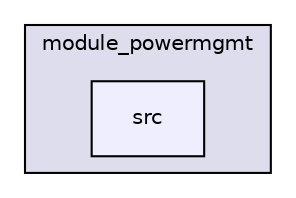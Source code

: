digraph "module_powermgmt/src" {
  compound=true
  node [ fontsize="10", fontname="Helvetica"];
  edge [ labelfontsize="10", labelfontname="Helvetica"];
  subgraph clusterdir_6870f34012ad9c15787db204a63503d4 {
    graph [ bgcolor="#ddddee", pencolor="black", label="module_powermgmt" fontname="Helvetica", fontsize="10", URL="dir_6870f34012ad9c15787db204a63503d4.html"]
  dir_bd4bed21f89635e33999815876b0d92e [shape=box, label="src", style="filled", fillcolor="#eeeeff", pencolor="black", URL="dir_bd4bed21f89635e33999815876b0d92e.html"];
  }
}
